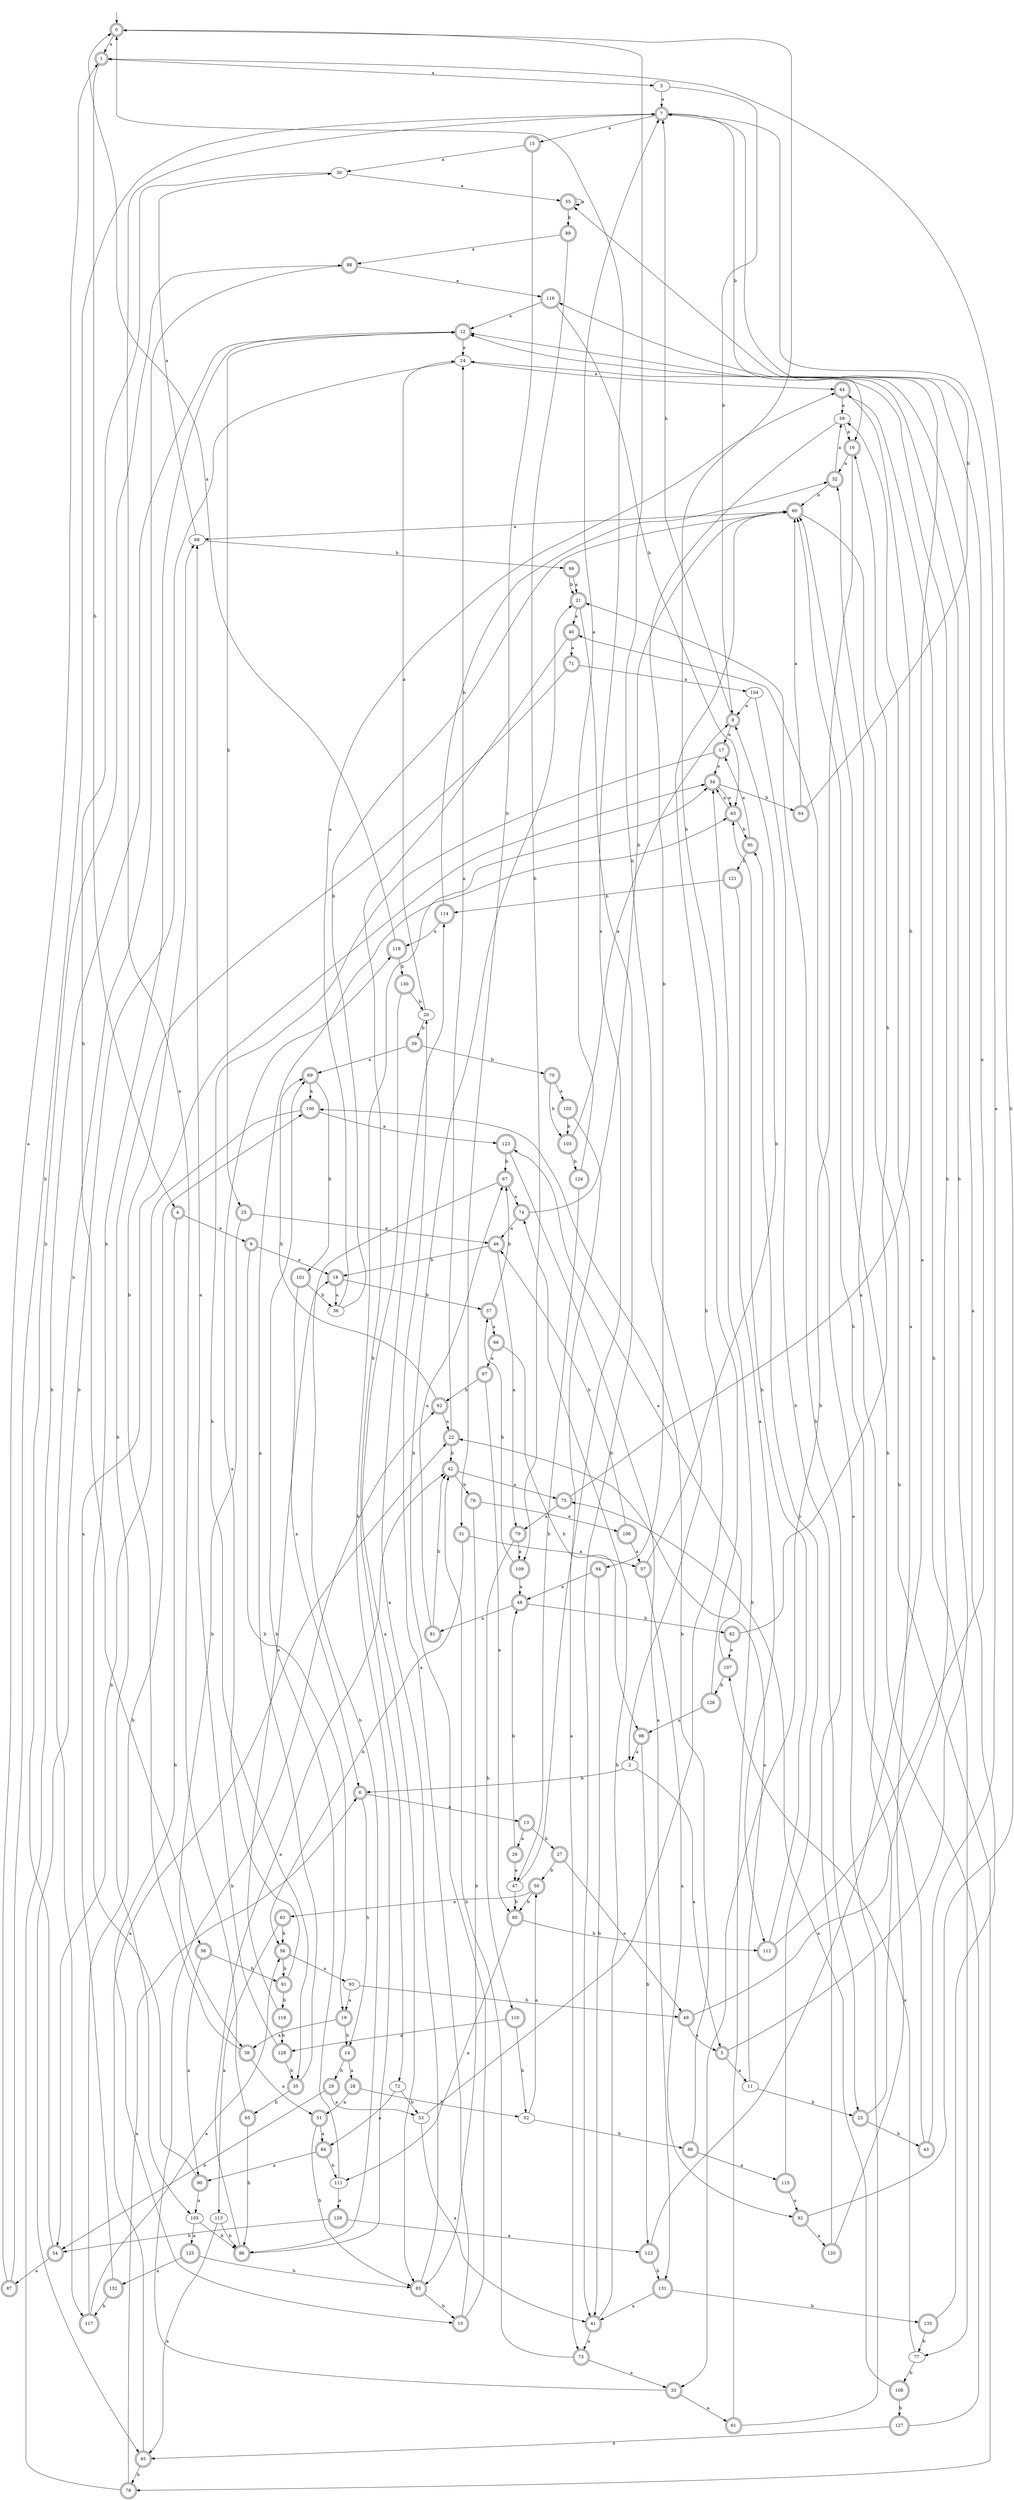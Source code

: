 digraph RandomDFA {
  __start0 [label="", shape=none];
  __start0 -> 0 [label=""];
  0 [shape=circle] [shape=doublecircle]
  0 -> 1 [label="a"]
  0 -> 2 [label="b"]
  1 [shape=doublecircle]
  1 -> 3 [label="a"]
  1 -> 4 [label="b"]
  2
  2 -> 5 [label="a"]
  2 -> 6 [label="b"]
  3
  3 -> 7 [label="a"]
  3 -> 8 [label="b"]
  4 [shape=doublecircle]
  4 -> 9 [label="a"]
  4 -> 10 [label="b"]
  5 [shape=doublecircle]
  5 -> 11 [label="a"]
  5 -> 12 [label="b"]
  6 [shape=doublecircle]
  6 -> 13 [label="a"]
  6 -> 14 [label="b"]
  7 [shape=doublecircle]
  7 -> 15 [label="a"]
  7 -> 16 [label="b"]
  8 [shape=doublecircle]
  8 -> 17 [label="a"]
  8 -> 7 [label="b"]
  9 [shape=doublecircle]
  9 -> 18 [label="a"]
  9 -> 19 [label="b"]
  10 [shape=doublecircle]
  10 -> 20 [label="a"]
  10 -> 21 [label="b"]
  11
  11 -> 22 [label="a"]
  11 -> 23 [label="b"]
  12 [shape=doublecircle]
  12 -> 24 [label="a"]
  12 -> 25 [label="b"]
  13 [shape=doublecircle]
  13 -> 26 [label="a"]
  13 -> 27 [label="b"]
  14 [shape=doublecircle]
  14 -> 28 [label="a"]
  14 -> 29 [label="b"]
  15 [shape=doublecircle]
  15 -> 30 [label="a"]
  15 -> 31 [label="b"]
  16 [shape=doublecircle]
  16 -> 32 [label="a"]
  16 -> 33 [label="b"]
  17 [shape=doublecircle]
  17 -> 34 [label="a"]
  17 -> 35 [label="b"]
  18 [shape=doublecircle]
  18 -> 36 [label="a"]
  18 -> 37 [label="b"]
  19 [shape=doublecircle]
  19 -> 38 [label="a"]
  19 -> 14 [label="b"]
  20
  20 -> 24 [label="a"]
  20 -> 39 [label="b"]
  21 [shape=doublecircle]
  21 -> 40 [label="a"]
  21 -> 41 [label="b"]
  22 [shape=doublecircle]
  22 -> 24 [label="a"]
  22 -> 42 [label="b"]
  23 [shape=doublecircle]
  23 -> 32 [label="a"]
  23 -> 43 [label="b"]
  24
  24 -> 44 [label="a"]
  24 -> 45 [label="b"]
  25 [shape=doublecircle]
  25 -> 46 [label="a"]
  25 -> 38 [label="b"]
  26 [shape=doublecircle]
  26 -> 47 [label="a"]
  26 -> 48 [label="b"]
  27 [shape=doublecircle]
  27 -> 49 [label="a"]
  27 -> 50 [label="b"]
  28 [shape=doublecircle]
  28 -> 51 [label="a"]
  28 -> 52 [label="b"]
  29 [shape=doublecircle]
  29 -> 53 [label="a"]
  29 -> 54 [label="b"]
  30
  30 -> 55 [label="a"]
  30 -> 56 [label="b"]
  31 [shape=doublecircle]
  31 -> 57 [label="a"]
  31 -> 58 [label="b"]
  32 [shape=doublecircle]
  32 -> 59 [label="a"]
  32 -> 60 [label="b"]
  33 [shape=doublecircle]
  33 -> 61 [label="a"]
  33 -> 62 [label="b"]
  34 [shape=doublecircle]
  34 -> 63 [label="a"]
  34 -> 64 [label="b"]
  35 [shape=doublecircle]
  35 -> 63 [label="a"]
  35 -> 65 [label="b"]
  36
  36 -> 44 [label="a"]
  36 -> 60 [label="b"]
  37 [shape=doublecircle]
  37 -> 66 [label="a"]
  37 -> 67 [label="b"]
  38 [shape=doublecircle]
  38 -> 51 [label="a"]
  38 -> 68 [label="b"]
  39 [shape=doublecircle]
  39 -> 69 [label="a"]
  39 -> 70 [label="b"]
  40 [shape=doublecircle]
  40 -> 71 [label="a"]
  40 -> 72 [label="b"]
  41 [shape=doublecircle]
  41 -> 73 [label="a"]
  41 -> 74 [label="b"]
  42 [shape=doublecircle]
  42 -> 75 [label="a"]
  42 -> 76 [label="b"]
  43 [shape=doublecircle]
  43 -> 7 [label="a"]
  43 -> 60 [label="b"]
  44 [shape=doublecircle]
  44 -> 59 [label="a"]
  44 -> 77 [label="b"]
  45 [shape=doublecircle]
  45 -> 22 [label="a"]
  45 -> 78 [label="b"]
  46 [shape=doublecircle]
  46 -> 79 [label="a"]
  46 -> 18 [label="b"]
  47
  47 -> 0 [label="a"]
  47 -> 80 [label="b"]
  48 [shape=doublecircle]
  48 -> 81 [label="a"]
  48 -> 82 [label="b"]
  49 [shape=doublecircle]
  49 -> 5 [label="a"]
  49 -> 24 [label="b"]
  50 [shape=doublecircle]
  50 -> 83 [label="a"]
  50 -> 80 [label="b"]
  51 [shape=doublecircle]
  51 -> 84 [label="a"]
  51 -> 85 [label="b"]
  52
  52 -> 50 [label="a"]
  52 -> 86 [label="b"]
  53
  53 -> 41 [label="a"]
  53 -> 60 [label="b"]
  54 [shape=doublecircle]
  54 -> 87 [label="a"]
  54 -> 88 [label="b"]
  55 [shape=doublecircle]
  55 -> 55 [label="a"]
  55 -> 89 [label="b"]
  56 [shape=doublecircle]
  56 -> 90 [label="a"]
  56 -> 91 [label="b"]
  57 [shape=doublecircle]
  57 -> 92 [label="a"]
  57 -> 8 [label="b"]
  58 [shape=doublecircle]
  58 -> 93 [label="a"]
  58 -> 91 [label="b"]
  59
  59 -> 16 [label="a"]
  59 -> 94 [label="b"]
  60 [shape=doublecircle]
  60 -> 68 [label="a"]
  60 -> 78 [label="b"]
  61 [shape=doublecircle]
  61 -> 40 [label="a"]
  61 -> 34 [label="b"]
  62 [shape=doublecircle]
  62 -> 22 [label="a"]
  62 -> 69 [label="b"]
  63 [shape=doublecircle]
  63 -> 34 [label="a"]
  63 -> 95 [label="b"]
  64 [shape=doublecircle]
  64 -> 60 [label="a"]
  64 -> 7 [label="b"]
  65 [shape=doublecircle]
  65 -> 7 [label="a"]
  65 -> 96 [label="b"]
  66 [shape=doublecircle]
  66 -> 97 [label="a"]
  66 -> 98 [label="b"]
  67 [shape=doublecircle]
  67 -> 74 [label="a"]
  67 -> 96 [label="b"]
  68
  68 -> 30 [label="a"]
  68 -> 99 [label="b"]
  69 [shape=doublecircle]
  69 -> 100 [label="a"]
  69 -> 101 [label="b"]
  70 [shape=doublecircle]
  70 -> 102 [label="a"]
  70 -> 103 [label="b"]
  71 [shape=doublecircle]
  71 -> 104 [label="a"]
  71 -> 105 [label="b"]
  72
  72 -> 84 [label="a"]
  72 -> 53 [label="b"]
  73 [shape=doublecircle]
  73 -> 33 [label="a"]
  73 -> 42 [label="b"]
  74 [shape=doublecircle]
  74 -> 46 [label="a"]
  74 -> 60 [label="b"]
  75 [shape=doublecircle]
  75 -> 79 [label="a"]
  75 -> 44 [label="b"]
  76 [shape=doublecircle]
  76 -> 106 [label="a"]
  76 -> 85 [label="b"]
  77
  77 -> 107 [label="a"]
  77 -> 108 [label="b"]
  78 [shape=doublecircle]
  78 -> 6 [label="a"]
  78 -> 12 [label="b"]
  79 [shape=doublecircle]
  79 -> 109 [label="a"]
  79 -> 110 [label="b"]
  80 [shape=doublecircle]
  80 -> 111 [label="a"]
  80 -> 112 [label="b"]
  81 [shape=doublecircle]
  81 -> 67 [label="a"]
  81 -> 42 [label="b"]
  82 [shape=doublecircle]
  82 -> 107 [label="a"]
  82 -> 16 [label="b"]
  83 [shape=doublecircle]
  83 -> 113 [label="a"]
  83 -> 58 [label="b"]
  84 [shape=doublecircle]
  84 -> 90 [label="a"]
  84 -> 111 [label="b"]
  85 [shape=doublecircle]
  85 -> 114 [label="a"]
  85 -> 10 [label="b"]
  86 [shape=doublecircle]
  86 -> 115 [label="a"]
  86 -> 100 [label="b"]
  87 [shape=doublecircle]
  87 -> 1 [label="a"]
  87 -> 7 [label="b"]
  88 [shape=doublecircle]
  88 -> 116 [label="a"]
  88 -> 117 [label="b"]
  89 [shape=doublecircle]
  89 -> 88 [label="a"]
  89 -> 109 [label="b"]
  90 [shape=doublecircle]
  90 -> 105 [label="a"]
  90 -> 12 [label="b"]
  91 [shape=doublecircle]
  91 -> 118 [label="a"]
  91 -> 119 [label="b"]
  92 [shape=doublecircle]
  92 -> 120 [label="a"]
  92 -> 1 [label="b"]
  93
  93 -> 19 [label="a"]
  93 -> 49 [label="b"]
  94 [shape=doublecircle]
  94 -> 48 [label="a"]
  94 -> 41 [label="b"]
  95 [shape=doublecircle]
  95 -> 17 [label="a"]
  95 -> 121 [label="b"]
  96 [shape=doublecircle]
  96 -> 42 [label="a"]
  96 -> 34 [label="b"]
  97 [shape=doublecircle]
  97 -> 80 [label="a"]
  97 -> 62 [label="b"]
  98 [shape=doublecircle]
  98 -> 2 [label="a"]
  98 -> 122 [label="b"]
  99 [shape=doublecircle]
  99 -> 21 [label="a"]
  99 -> 21 [label="b"]
  100 [shape=doublecircle]
  100 -> 123 [label="a"]
  100 -> 54 [label="b"]
  101 [shape=doublecircle]
  101 -> 6 [label="a"]
  101 -> 36 [label="b"]
  102 [shape=doublecircle]
  102 -> 73 [label="a"]
  102 -> 103 [label="b"]
  103 [shape=doublecircle]
  103 -> 8 [label="a"]
  103 -> 124 [label="b"]
  104
  104 -> 8 [label="a"]
  104 -> 23 [label="b"]
  105
  105 -> 125 [label="a"]
  105 -> 96 [label="b"]
  106 [shape=doublecircle]
  106 -> 57 [label="a"]
  106 -> 46 [label="b"]
  107 [shape=doublecircle]
  107 -> 123 [label="a"]
  107 -> 126 [label="b"]
  108 [shape=doublecircle]
  108 -> 75 [label="a"]
  108 -> 127 [label="b"]
  109 [shape=doublecircle]
  109 -> 48 [label="a"]
  109 -> 37 [label="b"]
  110 [shape=doublecircle]
  110 -> 128 [label="a"]
  110 -> 52 [label="b"]
  111
  111 -> 129 [label="a"]
  111 -> 69 [label="b"]
  112 [shape=doublecircle]
  112 -> 55 [label="a"]
  112 -> 63 [label="b"]
  113
  113 -> 45 [label="a"]
  113 -> 96 [label="b"]
  114 [shape=doublecircle]
  114 -> 118 [label="a"]
  114 -> 32 [label="b"]
  115 [shape=doublecircle]
  115 -> 92 [label="a"]
  115 -> 95 [label="b"]
  116 [shape=doublecircle]
  116 -> 12 [label="a"]
  116 -> 63 [label="b"]
  117 [shape=doublecircle]
  117 -> 58 [label="a"]
  117 -> 100 [label="b"]
  118 [shape=doublecircle]
  118 -> 0 [label="a"]
  118 -> 130 [label="b"]
  119 [shape=doublecircle]
  119 -> 18 [label="a"]
  119 -> 128 [label="b"]
  120 [shape=doublecircle]
  120 -> 59 [label="a"]
  120 -> 21 [label="b"]
  121 [shape=doublecircle]
  121 -> 112 [label="a"]
  121 -> 114 [label="b"]
  122 [shape=doublecircle]
  122 -> 116 [label="a"]
  122 -> 131 [label="b"]
  123 [shape=doublecircle]
  123 -> 131 [label="a"]
  123 -> 67 [label="b"]
  124 [shape=doublecircle]
  124 -> 7 [label="a"]
  124 -> 47 [label="b"]
  125 [shape=doublecircle]
  125 -> 132 [label="a"]
  125 -> 85 [label="b"]
  126 [shape=doublecircle]
  126 -> 98 [label="a"]
  126 -> 0 [label="b"]
  127 [shape=doublecircle]
  127 -> 45 [label="a"]
  127 -> 60 [label="b"]
  128 [shape=doublecircle]
  128 -> 68 [label="a"]
  128 -> 35 [label="b"]
  129 [shape=doublecircle]
  129 -> 122 [label="a"]
  129 -> 54 [label="b"]
  130 [shape=doublecircle]
  130 -> 85 [label="a"]
  130 -> 20 [label="b"]
  131 [shape=doublecircle]
  131 -> 41 [label="a"]
  131 -> 133 [label="b"]
  132 [shape=doublecircle]
  132 -> 34 [label="a"]
  132 -> 117 [label="b"]
  133 [shape=doublecircle]
  133 -> 12 [label="a"]
  133 -> 77 [label="b"]
}
